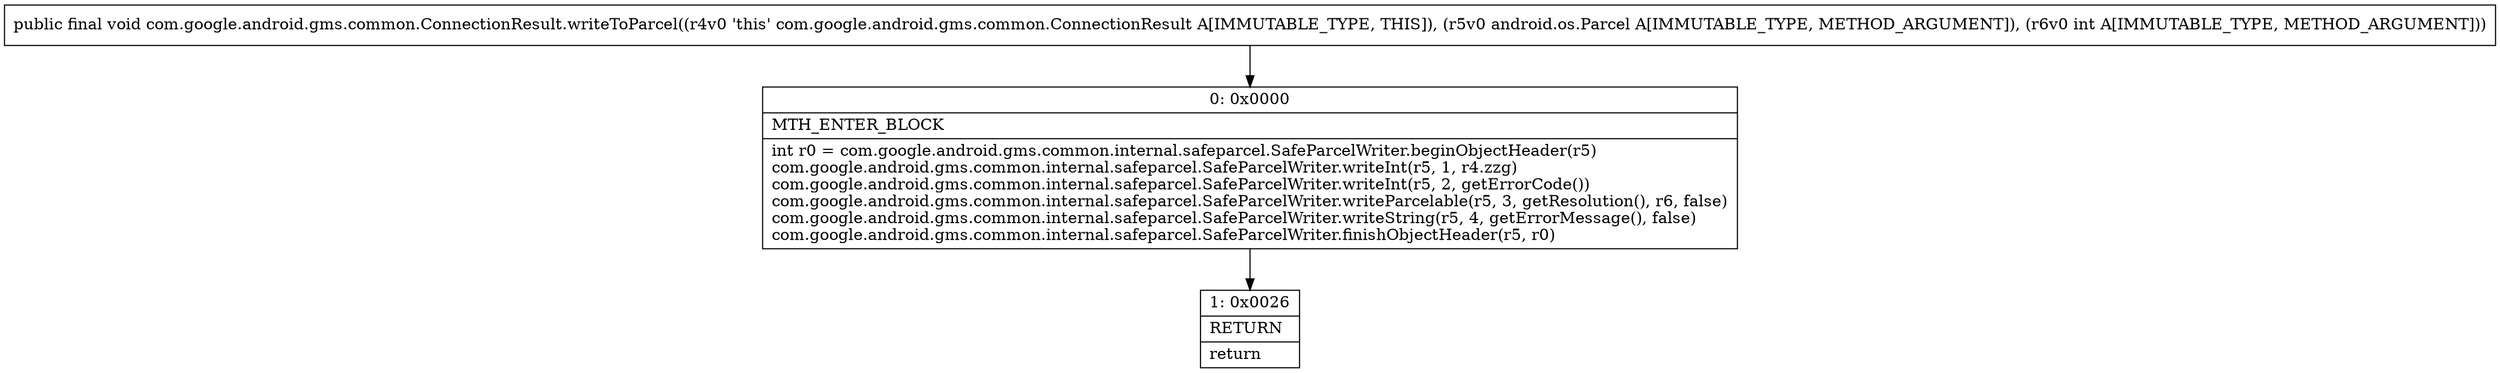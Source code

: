 digraph "CFG forcom.google.android.gms.common.ConnectionResult.writeToParcel(Landroid\/os\/Parcel;I)V" {
Node_0 [shape=record,label="{0\:\ 0x0000|MTH_ENTER_BLOCK\l|int r0 = com.google.android.gms.common.internal.safeparcel.SafeParcelWriter.beginObjectHeader(r5)\lcom.google.android.gms.common.internal.safeparcel.SafeParcelWriter.writeInt(r5, 1, r4.zzg)\lcom.google.android.gms.common.internal.safeparcel.SafeParcelWriter.writeInt(r5, 2, getErrorCode())\lcom.google.android.gms.common.internal.safeparcel.SafeParcelWriter.writeParcelable(r5, 3, getResolution(), r6, false)\lcom.google.android.gms.common.internal.safeparcel.SafeParcelWriter.writeString(r5, 4, getErrorMessage(), false)\lcom.google.android.gms.common.internal.safeparcel.SafeParcelWriter.finishObjectHeader(r5, r0)\l}"];
Node_1 [shape=record,label="{1\:\ 0x0026|RETURN\l|return\l}"];
MethodNode[shape=record,label="{public final void com.google.android.gms.common.ConnectionResult.writeToParcel((r4v0 'this' com.google.android.gms.common.ConnectionResult A[IMMUTABLE_TYPE, THIS]), (r5v0 android.os.Parcel A[IMMUTABLE_TYPE, METHOD_ARGUMENT]), (r6v0 int A[IMMUTABLE_TYPE, METHOD_ARGUMENT])) }"];
MethodNode -> Node_0;
Node_0 -> Node_1;
}

